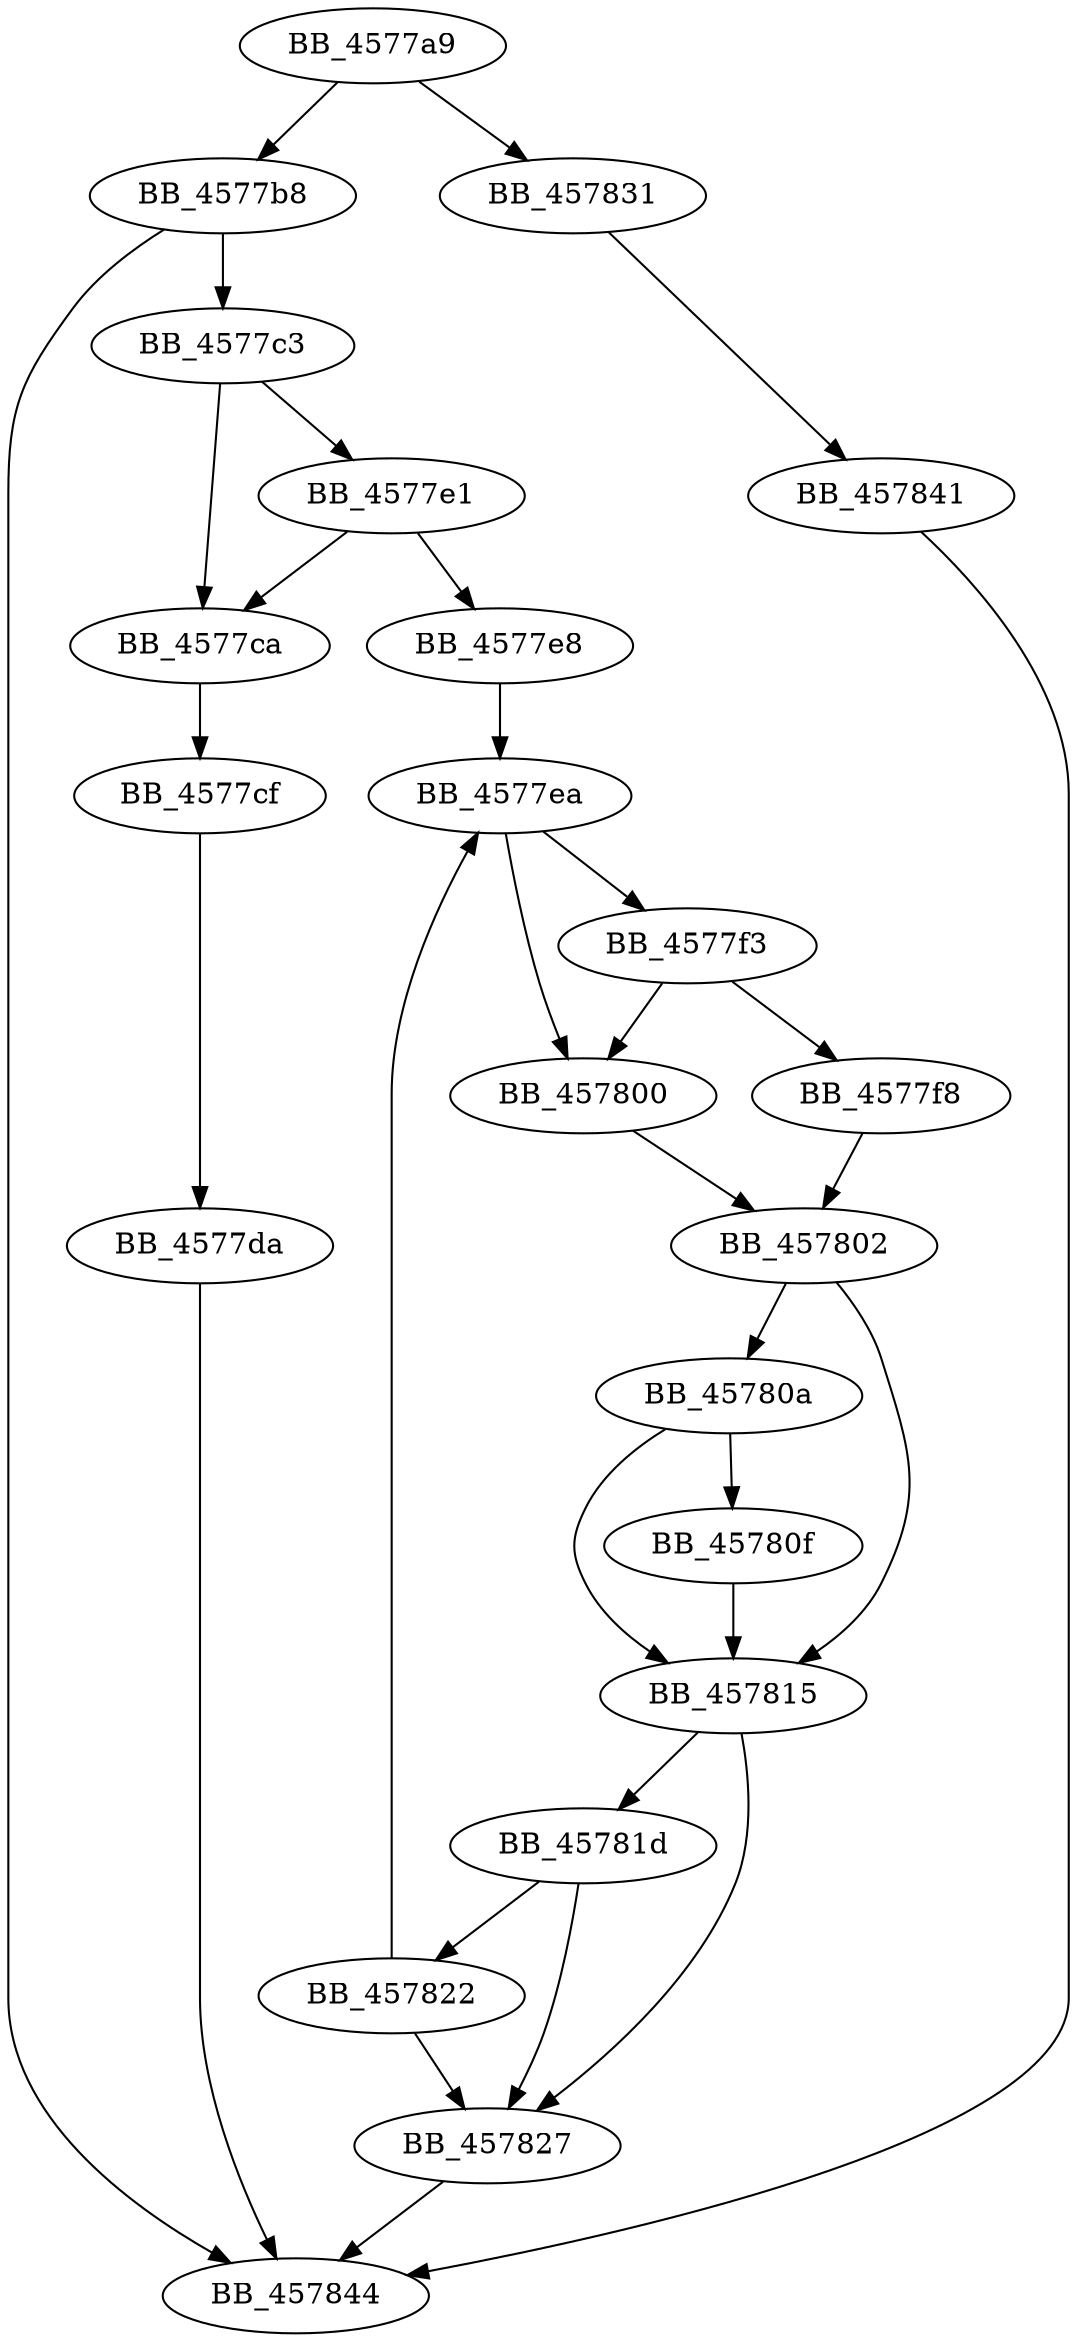 DiGraph sub_4577A9{
BB_4577a9->BB_4577b8
BB_4577a9->BB_457831
BB_4577b8->BB_4577c3
BB_4577b8->BB_457844
BB_4577c3->BB_4577ca
BB_4577c3->BB_4577e1
BB_4577ca->BB_4577cf
BB_4577cf->BB_4577da
BB_4577da->BB_457844
BB_4577e1->BB_4577ca
BB_4577e1->BB_4577e8
BB_4577e8->BB_4577ea
BB_4577ea->BB_4577f3
BB_4577ea->BB_457800
BB_4577f3->BB_4577f8
BB_4577f3->BB_457800
BB_4577f8->BB_457802
BB_457800->BB_457802
BB_457802->BB_45780a
BB_457802->BB_457815
BB_45780a->BB_45780f
BB_45780a->BB_457815
BB_45780f->BB_457815
BB_457815->BB_45781d
BB_457815->BB_457827
BB_45781d->BB_457822
BB_45781d->BB_457827
BB_457822->BB_4577ea
BB_457822->BB_457827
BB_457827->BB_457844
BB_457831->BB_457841
BB_457841->BB_457844
}
